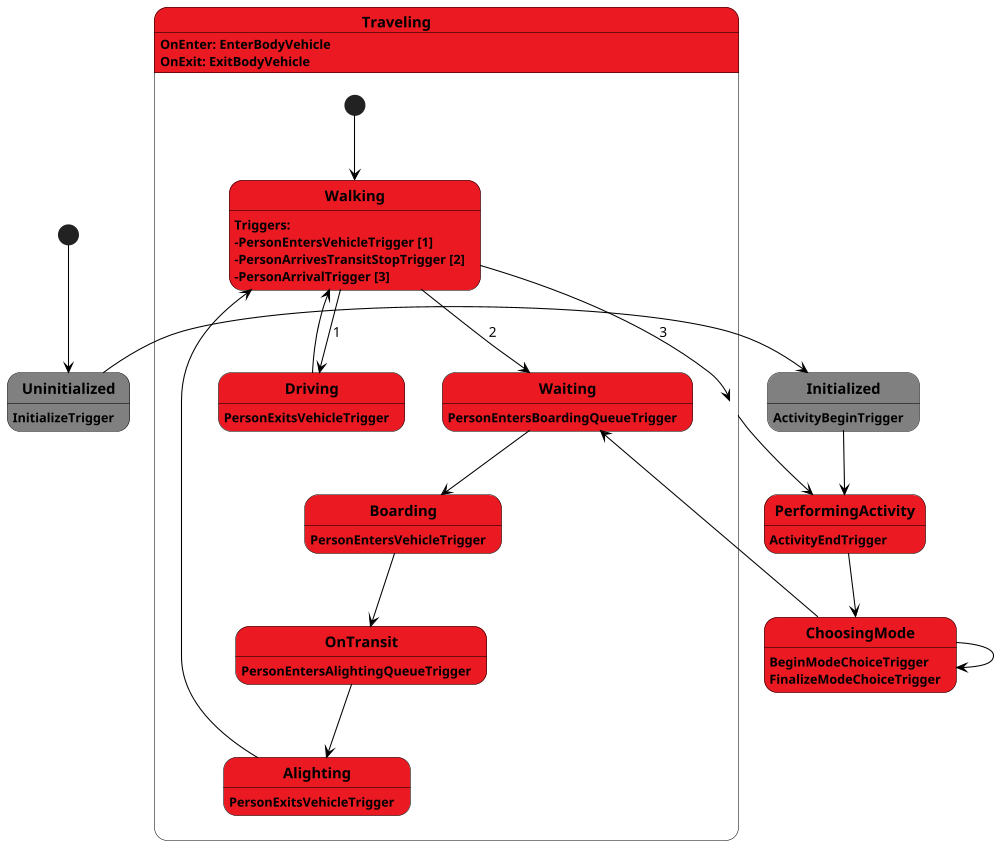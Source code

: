 @startuml

scale 1000 width
skinparam stateBorderColor #black
skinparam stateFontStyle bold
skinparam arrowColor #black

' BeamAgent: States '
state Uninitialized #grey
Uninitialized: InitializeTrigger

state Initialized #grey
Initialized: ActivityBeginTrigger

'BeamAgent Transitions'
[*] --> Uninitialized
Uninitialized -> Initialized

''''''''''''''''''''''''''
' PersonAgent States'
''''''''''''''''''''''''''
state PerformingActivity #eb1921
PerformingActivity: ActivityEndTrigger

state ChoosingMode #eb1921
ChoosingMode: BeginModeChoiceTrigger
ChoosingMode: FinalizeModeChoiceTrigger

state Traveling #eb1921{
    Traveling: OnEnter: EnterBodyVehicle
    Traveling: OnExit: ExitBodyVehicle

    state Walking #eb1921{
        Walking: Triggers:
        Walking: -PersonEntersVehicleTrigger [1]
        Walking: -PersonArrivesTransitStopTrigger [2]
        Walking: -PersonArrivalTrigger [3]
    }
    state Driving #eb1921{
        Driving: PersonExitsVehicleTrigger
    }
    state Waiting #eb1921{
        Waiting: PersonEntersBoardingQueueTrigger
    }
    state Boarding #eb1921{
        Boarding: PersonEntersVehicleTrigger
    }
    state OnTransit #eb1921{
        OnTransit: PersonEntersAlightingQueueTrigger
    }
    state Alighting #eb1921{
        Alighting: PersonExitsVehicleTrigger
    }

    [*] --> Walking
    Walking --> Driving: 1
    Walking --> Waiting: 2
    Waiting --> Boarding
    Boarding --> OnTransit
    OnTransit --> Alighting
    Alighting --> Walking
    Driving --> Walking
}

''''''''''''''''''''''''''
' PersonAgent Transitions'
''''''''''''''''''''''''''
Initialized --> PerformingActivity
PerformingActivity --> ChoosingMode
Traveling --> PerformingActivity
ChoosingMode --> ChoosingMode
ChoosingMode --> Waiting
Walking --> Traveling: 3

@enduml